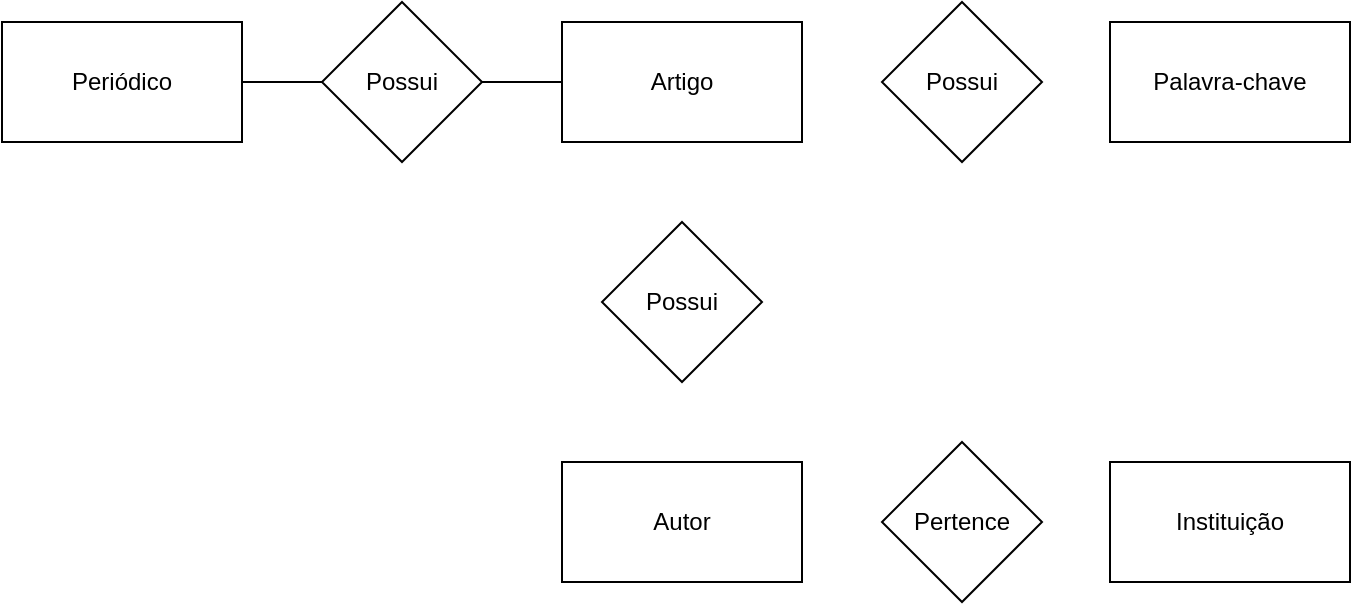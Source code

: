 <mxfile version="17.4.2" type="github"><diagram id="WE4whns2kFeRJ1LoJbnL" name="Page-1"><mxGraphModel dx="782" dy="680" grid="1" gridSize="10" guides="1" tooltips="1" connect="1" arrows="1" fold="1" page="1" pageScale="1" pageWidth="827" pageHeight="1169" math="0" shadow="0"><root><mxCell id="0"/><mxCell id="1" parent="0"/><mxCell id="R4fG3NAuj6PLqM9LpVuU-1" value="Artigo" style="rounded=0;whiteSpace=wrap;html=1;" vertex="1" parent="1"><mxGeometry x="280" y="160" width="120" height="60" as="geometry"/></mxCell><mxCell id="R4fG3NAuj6PLqM9LpVuU-2" value="Possui" style="rhombus;whiteSpace=wrap;html=1;" vertex="1" parent="1"><mxGeometry x="440" y="150" width="80" height="80" as="geometry"/></mxCell><mxCell id="R4fG3NAuj6PLqM9LpVuU-3" value="Palavra-chave" style="rounded=0;whiteSpace=wrap;html=1;" vertex="1" parent="1"><mxGeometry x="554" y="160" width="120" height="60" as="geometry"/></mxCell><mxCell id="R4fG3NAuj6PLqM9LpVuU-4" value="Possui" style="rhombus;whiteSpace=wrap;html=1;" vertex="1" parent="1"><mxGeometry x="300" y="260" width="80" height="80" as="geometry"/></mxCell><mxCell id="R4fG3NAuj6PLqM9LpVuU-5" value="Autor" style="rounded=0;whiteSpace=wrap;html=1;" vertex="1" parent="1"><mxGeometry x="280" y="380" width="120" height="60" as="geometry"/></mxCell><mxCell id="R4fG3NAuj6PLqM9LpVuU-6" value="Pertence" style="rhombus;whiteSpace=wrap;html=1;" vertex="1" parent="1"><mxGeometry x="440" y="370" width="80" height="80" as="geometry"/></mxCell><mxCell id="R4fG3NAuj6PLqM9LpVuU-7" value="Instituição" style="rounded=0;whiteSpace=wrap;html=1;" vertex="1" parent="1"><mxGeometry x="554" y="380" width="120" height="60" as="geometry"/></mxCell><mxCell id="R4fG3NAuj6PLqM9LpVuU-8" value="Possui" style="rhombus;whiteSpace=wrap;html=1;" vertex="1" parent="1"><mxGeometry x="160" y="150" width="80" height="80" as="geometry"/></mxCell><mxCell id="R4fG3NAuj6PLqM9LpVuU-9" value="Periódico" style="rounded=0;whiteSpace=wrap;html=1;" vertex="1" parent="1"><mxGeometry y="160" width="120" height="60" as="geometry"/></mxCell><mxCell id="R4fG3NAuj6PLqM9LpVuU-10" value="" style="endArrow=none;html=1;rounded=0;entryX=0;entryY=0.5;entryDx=0;entryDy=0;exitX=1;exitY=0.5;exitDx=0;exitDy=0;" edge="1" parent="1" source="R4fG3NAuj6PLqM9LpVuU-9" target="R4fG3NAuj6PLqM9LpVuU-8"><mxGeometry width="50" height="50" relative="1" as="geometry"><mxPoint x="130" y="270" as="sourcePoint"/><mxPoint x="180" y="220" as="targetPoint"/></mxGeometry></mxCell><mxCell id="R4fG3NAuj6PLqM9LpVuU-11" value="" style="endArrow=none;html=1;rounded=0;exitX=1;exitY=0.5;exitDx=0;exitDy=0;entryX=0;entryY=0.5;entryDx=0;entryDy=0;" edge="1" parent="1" source="R4fG3NAuj6PLqM9LpVuU-8" target="R4fG3NAuj6PLqM9LpVuU-1"><mxGeometry width="50" height="50" relative="1" as="geometry"><mxPoint x="240" y="200" as="sourcePoint"/><mxPoint x="290" y="150" as="targetPoint"/></mxGeometry></mxCell></root></mxGraphModel></diagram></mxfile>
